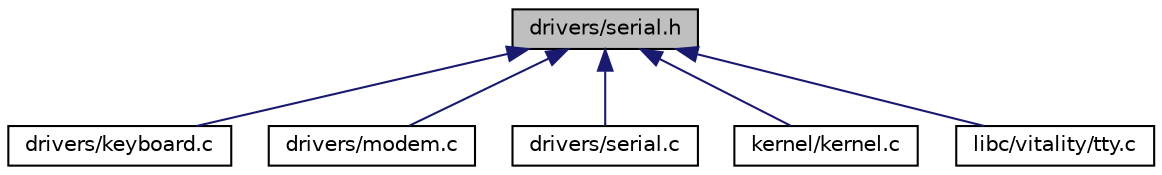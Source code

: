 digraph "drivers/serial.h"
{
  edge [fontname="Helvetica",fontsize="10",labelfontname="Helvetica",labelfontsize="10"];
  node [fontname="Helvetica",fontsize="10",shape=record];
  Node1 [label="drivers/serial.h",height=0.2,width=0.4,color="black", fillcolor="grey75", style="filled", fontcolor="black"];
  Node1 -> Node2 [dir="back",color="midnightblue",fontsize="10",style="solid"];
  Node2 [label="drivers/keyboard.c",height=0.2,width=0.4,color="black", fillcolor="white", style="filled",URL="$a00038.html"];
  Node1 -> Node3 [dir="back",color="midnightblue",fontsize="10",style="solid"];
  Node3 [label="drivers/modem.c",height=0.2,width=0.4,color="black", fillcolor="white", style="filled",URL="$a00044.html"];
  Node1 -> Node4 [dir="back",color="midnightblue",fontsize="10",style="solid"];
  Node4 [label="drivers/serial.c",height=0.2,width=0.4,color="black", fillcolor="white", style="filled",URL="$a00056.html"];
  Node1 -> Node5 [dir="back",color="midnightblue",fontsize="10",style="solid"];
  Node5 [label="kernel/kernel.c",height=0.2,width=0.4,color="black", fillcolor="white", style="filled",URL="$a00068.html"];
  Node1 -> Node6 [dir="back",color="midnightblue",fontsize="10",style="solid"];
  Node6 [label="libc/vitality/tty.c",height=0.2,width=0.4,color="black", fillcolor="white", style="filled",URL="$a00173.html"];
}
